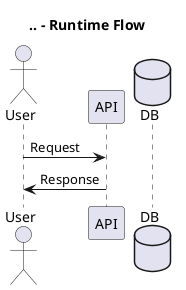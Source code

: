 @startuml
title .. - Runtime Flow

actor User
participant API


database DB

User -> API: Request





API -> User: Response

@enduml